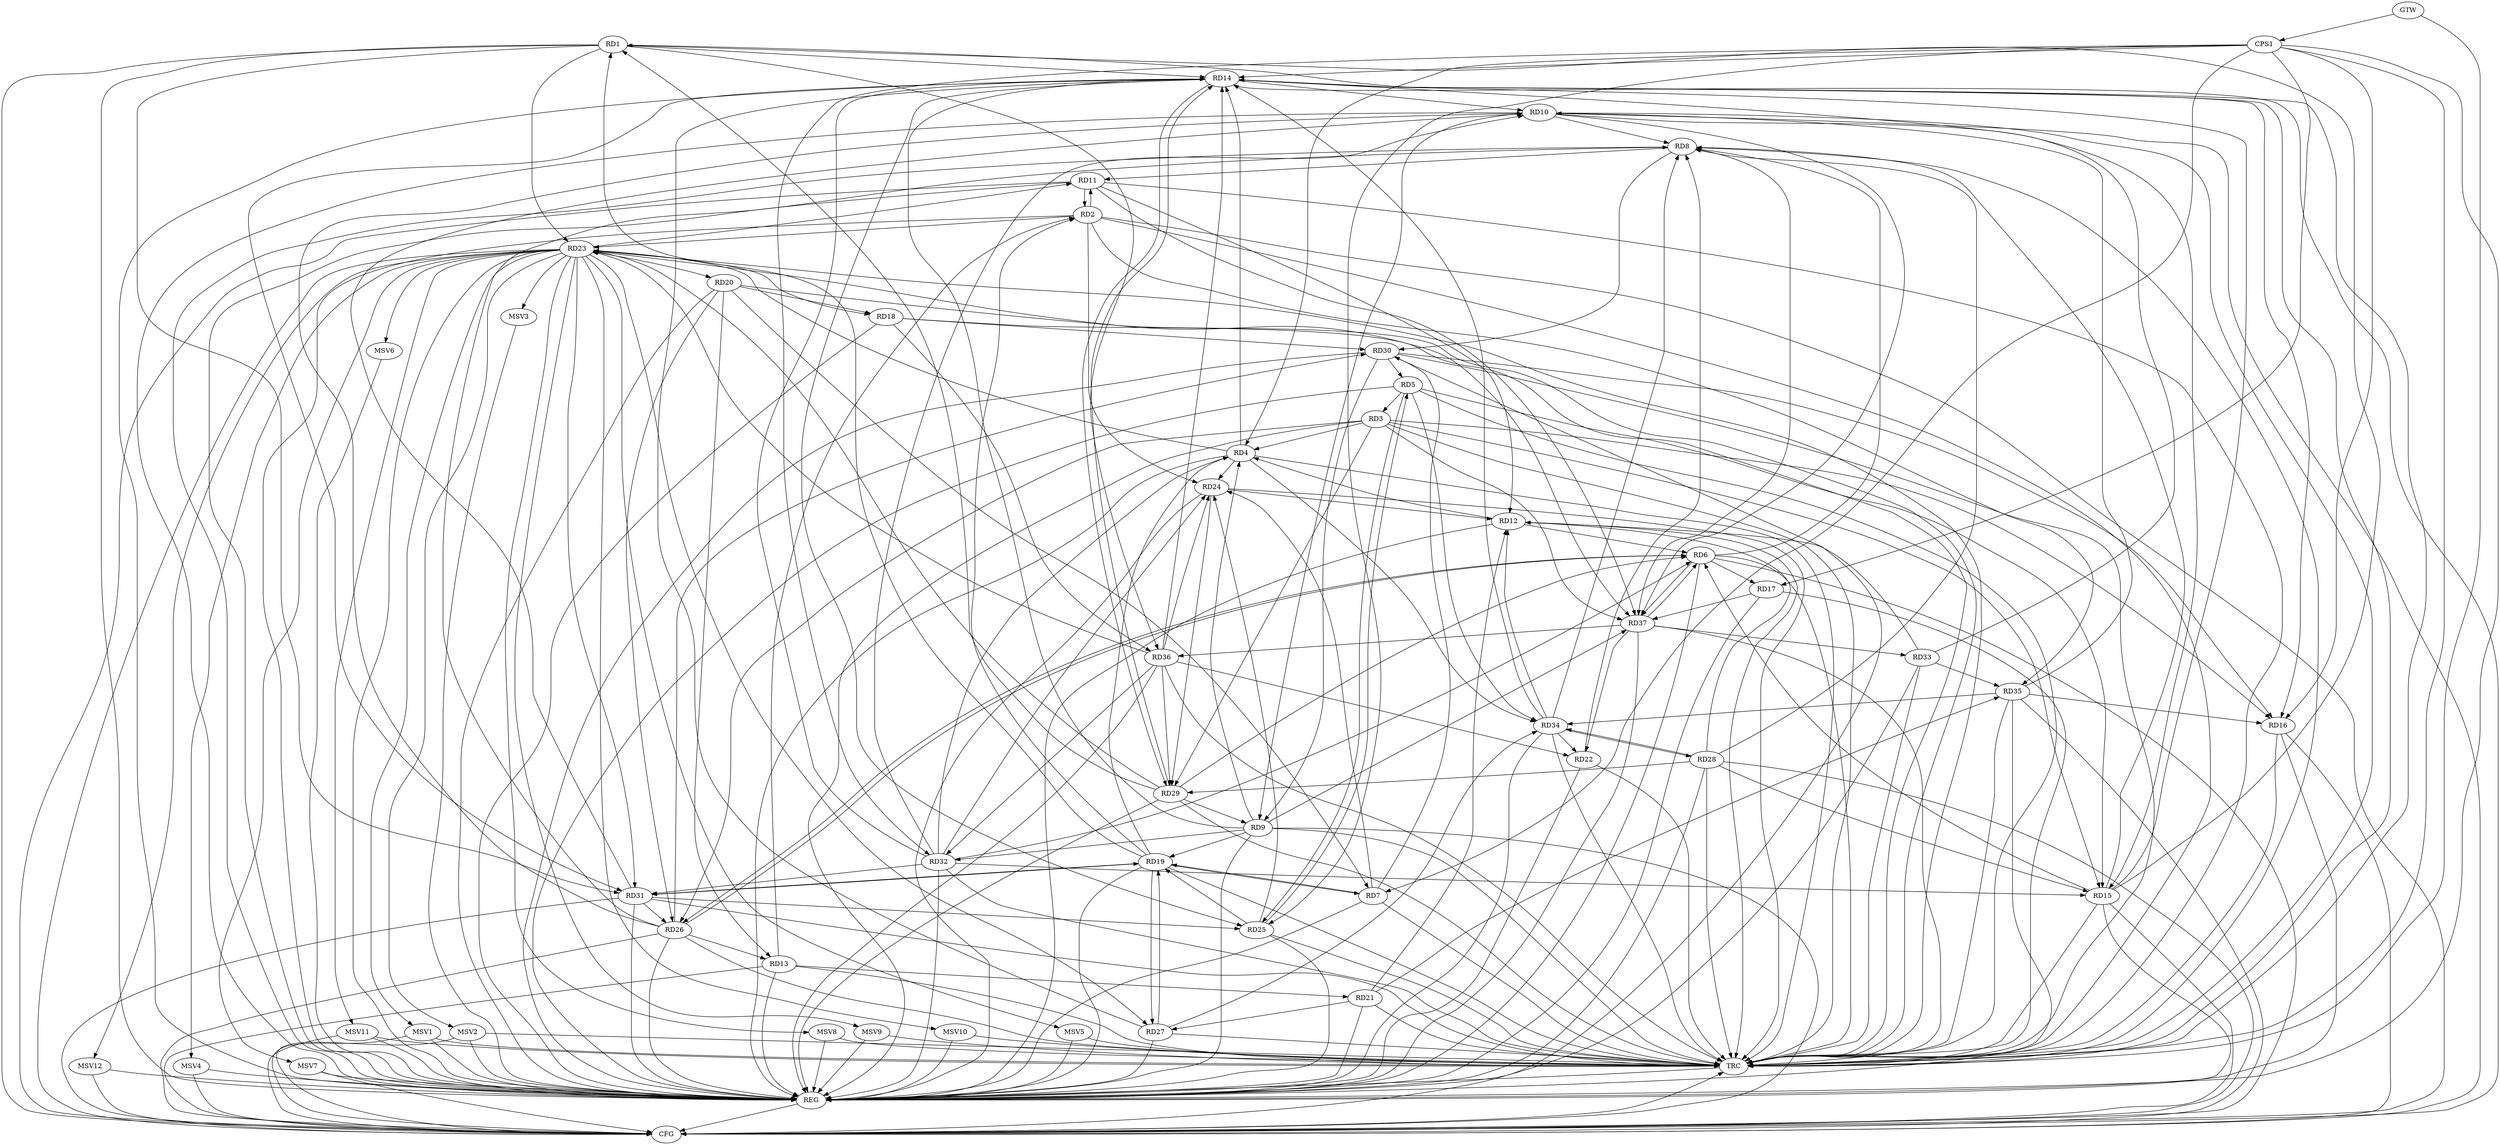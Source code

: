 strict digraph G {
  RD1 [ label="RD1" ];
  RD2 [ label="RD2" ];
  RD3 [ label="RD3" ];
  RD4 [ label="RD4" ];
  RD5 [ label="RD5" ];
  RD6 [ label="RD6" ];
  RD7 [ label="RD7" ];
  RD8 [ label="RD8" ];
  RD9 [ label="RD9" ];
  RD10 [ label="RD10" ];
  RD11 [ label="RD11" ];
  RD12 [ label="RD12" ];
  RD13 [ label="RD13" ];
  RD14 [ label="RD14" ];
  RD15 [ label="RD15" ];
  RD16 [ label="RD16" ];
  RD17 [ label="RD17" ];
  RD18 [ label="RD18" ];
  RD19 [ label="RD19" ];
  RD20 [ label="RD20" ];
  RD21 [ label="RD21" ];
  RD22 [ label="RD22" ];
  RD23 [ label="RD23" ];
  RD24 [ label="RD24" ];
  RD25 [ label="RD25" ];
  RD26 [ label="RD26" ];
  RD27 [ label="RD27" ];
  RD28 [ label="RD28" ];
  RD29 [ label="RD29" ];
  RD30 [ label="RD30" ];
  RD31 [ label="RD31" ];
  RD32 [ label="RD32" ];
  RD33 [ label="RD33" ];
  RD34 [ label="RD34" ];
  RD35 [ label="RD35" ];
  RD36 [ label="RD36" ];
  RD37 [ label="RD37" ];
  CPS1 [ label="CPS1" ];
  GTW [ label="GTW" ];
  REG [ label="REG" ];
  CFG [ label="CFG" ];
  TRC [ label="TRC" ];
  MSV1 [ label="MSV1" ];
  MSV2 [ label="MSV2" ];
  MSV3 [ label="MSV3" ];
  MSV4 [ label="MSV4" ];
  MSV5 [ label="MSV5" ];
  MSV6 [ label="MSV6" ];
  MSV7 [ label="MSV7" ];
  MSV8 [ label="MSV8" ];
  MSV9 [ label="MSV9" ];
  MSV10 [ label="MSV10" ];
  MSV11 [ label="MSV11" ];
  MSV12 [ label="MSV12" ];
  RD1 -> RD14;
  RD15 -> RD1;
  RD19 -> RD1;
  RD1 -> RD23;
  RD29 -> RD1;
  RD1 -> RD31;
  RD1 -> RD36;
  RD2 -> RD11;
  RD11 -> RD2;
  RD13 -> RD2;
  RD19 -> RD2;
  RD2 -> RD23;
  RD2 -> RD24;
  RD2 -> RD35;
  RD3 -> RD4;
  RD5 -> RD3;
  RD3 -> RD15;
  RD3 -> RD16;
  RD3 -> RD26;
  RD3 -> RD29;
  RD3 -> RD37;
  RD9 -> RD4;
  RD12 -> RD4;
  RD4 -> RD14;
  RD19 -> RD4;
  RD4 -> RD23;
  RD4 -> RD24;
  RD32 -> RD4;
  RD4 -> RD34;
  RD5 -> RD15;
  RD5 -> RD25;
  RD25 -> RD5;
  RD30 -> RD5;
  RD5 -> RD34;
  RD6 -> RD8;
  RD12 -> RD6;
  RD15 -> RD6;
  RD6 -> RD17;
  RD6 -> RD26;
  RD26 -> RD6;
  RD29 -> RD6;
  RD32 -> RD6;
  RD6 -> RD37;
  RD37 -> RD6;
  RD7 -> RD19;
  RD19 -> RD7;
  RD20 -> RD7;
  RD7 -> RD24;
  RD7 -> RD30;
  RD10 -> RD8;
  RD8 -> RD11;
  RD15 -> RD8;
  RD22 -> RD8;
  RD26 -> RD8;
  RD28 -> RD8;
  RD8 -> RD30;
  RD34 -> RD8;
  RD8 -> RD37;
  RD10 -> RD9;
  RD9 -> RD14;
  RD9 -> RD19;
  RD29 -> RD9;
  RD30 -> RD9;
  RD9 -> RD32;
  RD9 -> RD37;
  RD14 -> RD10;
  RD10 -> RD15;
  RD26 -> RD10;
  RD31 -> RD10;
  RD32 -> RD10;
  RD35 -> RD10;
  RD10 -> RD37;
  RD11 -> RD12;
  RD23 -> RD11;
  RD11 -> RD37;
  RD21 -> RD12;
  RD24 -> RD12;
  RD28 -> RD12;
  RD33 -> RD12;
  RD34 -> RD12;
  RD20 -> RD13;
  RD13 -> RD21;
  RD26 -> RD13;
  RD15 -> RD14;
  RD14 -> RD16;
  RD14 -> RD25;
  RD27 -> RD14;
  RD14 -> RD29;
  RD29 -> RD14;
  RD14 -> RD31;
  RD32 -> RD14;
  RD33 -> RD14;
  RD34 -> RD14;
  RD36 -> RD14;
  RD28 -> RD15;
  RD32 -> RD15;
  RD30 -> RD16;
  RD35 -> RD16;
  RD17 -> RD37;
  RD20 -> RD18;
  RD23 -> RD18;
  RD18 -> RD30;
  RD18 -> RD36;
  RD25 -> RD19;
  RD19 -> RD27;
  RD27 -> RD19;
  RD19 -> RD31;
  RD31 -> RD19;
  RD23 -> RD20;
  RD20 -> RD26;
  RD21 -> RD27;
  RD21 -> RD35;
  RD34 -> RD22;
  RD36 -> RD22;
  RD37 -> RD22;
  RD23 -> RD27;
  RD29 -> RD23;
  RD23 -> RD31;
  RD36 -> RD23;
  RD23 -> RD37;
  RD25 -> RD24;
  RD24 -> RD29;
  RD32 -> RD24;
  RD36 -> RD24;
  RD31 -> RD25;
  RD26 -> RD30;
  RD31 -> RD26;
  RD27 -> RD34;
  RD28 -> RD29;
  RD28 -> RD34;
  RD34 -> RD28;
  RD36 -> RD29;
  RD32 -> RD31;
  RD36 -> RD32;
  RD33 -> RD35;
  RD37 -> RD33;
  RD35 -> RD34;
  RD37 -> RD36;
  CPS1 -> RD16;
  CPS1 -> RD25;
  CPS1 -> RD4;
  CPS1 -> RD17;
  CPS1 -> RD7;
  CPS1 -> RD14;
  CPS1 -> RD32;
  GTW -> CPS1;
  RD1 -> REG;
  RD2 -> REG;
  RD3 -> REG;
  RD4 -> REG;
  RD5 -> REG;
  RD6 -> REG;
  RD7 -> REG;
  RD8 -> REG;
  RD9 -> REG;
  RD10 -> REG;
  RD11 -> REG;
  RD12 -> REG;
  RD13 -> REG;
  RD14 -> REG;
  RD15 -> REG;
  RD16 -> REG;
  RD17 -> REG;
  RD18 -> REG;
  RD19 -> REG;
  RD20 -> REG;
  RD21 -> REG;
  RD22 -> REG;
  RD23 -> REG;
  RD24 -> REG;
  RD25 -> REG;
  RD26 -> REG;
  RD27 -> REG;
  RD28 -> REG;
  RD29 -> REG;
  RD30 -> REG;
  RD31 -> REG;
  RD32 -> REG;
  RD33 -> REG;
  RD34 -> REG;
  RD35 -> REG;
  RD36 -> REG;
  RD37 -> REG;
  CPS1 -> REG;
  RD15 -> CFG;
  RD35 -> CFG;
  RD2 -> CFG;
  RD16 -> CFG;
  RD23 -> CFG;
  RD1 -> CFG;
  RD14 -> CFG;
  RD28 -> CFG;
  RD11 -> CFG;
  RD13 -> CFG;
  RD26 -> CFG;
  RD6 -> CFG;
  RD31 -> CFG;
  RD10 -> CFG;
  RD30 -> CFG;
  RD9 -> CFG;
  REG -> CFG;
  RD1 -> TRC;
  RD2 -> TRC;
  RD3 -> TRC;
  RD4 -> TRC;
  RD5 -> TRC;
  RD6 -> TRC;
  RD7 -> TRC;
  RD8 -> TRC;
  RD9 -> TRC;
  RD10 -> TRC;
  RD11 -> TRC;
  RD12 -> TRC;
  RD13 -> TRC;
  RD14 -> TRC;
  RD15 -> TRC;
  RD16 -> TRC;
  RD17 -> TRC;
  RD18 -> TRC;
  RD19 -> TRC;
  RD20 -> TRC;
  RD21 -> TRC;
  RD22 -> TRC;
  RD23 -> TRC;
  RD24 -> TRC;
  RD25 -> TRC;
  RD26 -> TRC;
  RD27 -> TRC;
  RD28 -> TRC;
  RD29 -> TRC;
  RD30 -> TRC;
  RD31 -> TRC;
  RD32 -> TRC;
  RD33 -> TRC;
  RD34 -> TRC;
  RD35 -> TRC;
  RD36 -> TRC;
  RD37 -> TRC;
  CPS1 -> TRC;
  GTW -> TRC;
  CFG -> TRC;
  TRC -> REG;
  RD23 -> MSV1;
  RD23 -> MSV2;
  RD23 -> MSV3;
  MSV1 -> REG;
  MSV1 -> TRC;
  MSV1 -> CFG;
  MSV2 -> REG;
  MSV2 -> TRC;
  MSV2 -> CFG;
  MSV3 -> REG;
  RD23 -> MSV4;
  RD23 -> MSV5;
  MSV4 -> REG;
  MSV4 -> CFG;
  MSV5 -> REG;
  MSV5 -> TRC;
  RD23 -> MSV6;
  RD23 -> MSV7;
  MSV6 -> REG;
  MSV7 -> REG;
  MSV7 -> CFG;
  RD23 -> MSV8;
  RD23 -> MSV9;
  MSV8 -> REG;
  MSV8 -> TRC;
  MSV9 -> REG;
  MSV9 -> TRC;
  RD23 -> MSV10;
  RD23 -> MSV11;
  MSV10 -> REG;
  MSV10 -> TRC;
  MSV11 -> REG;
  MSV11 -> TRC;
  MSV11 -> CFG;
  RD23 -> MSV12;
  MSV12 -> REG;
  MSV12 -> CFG;
}
